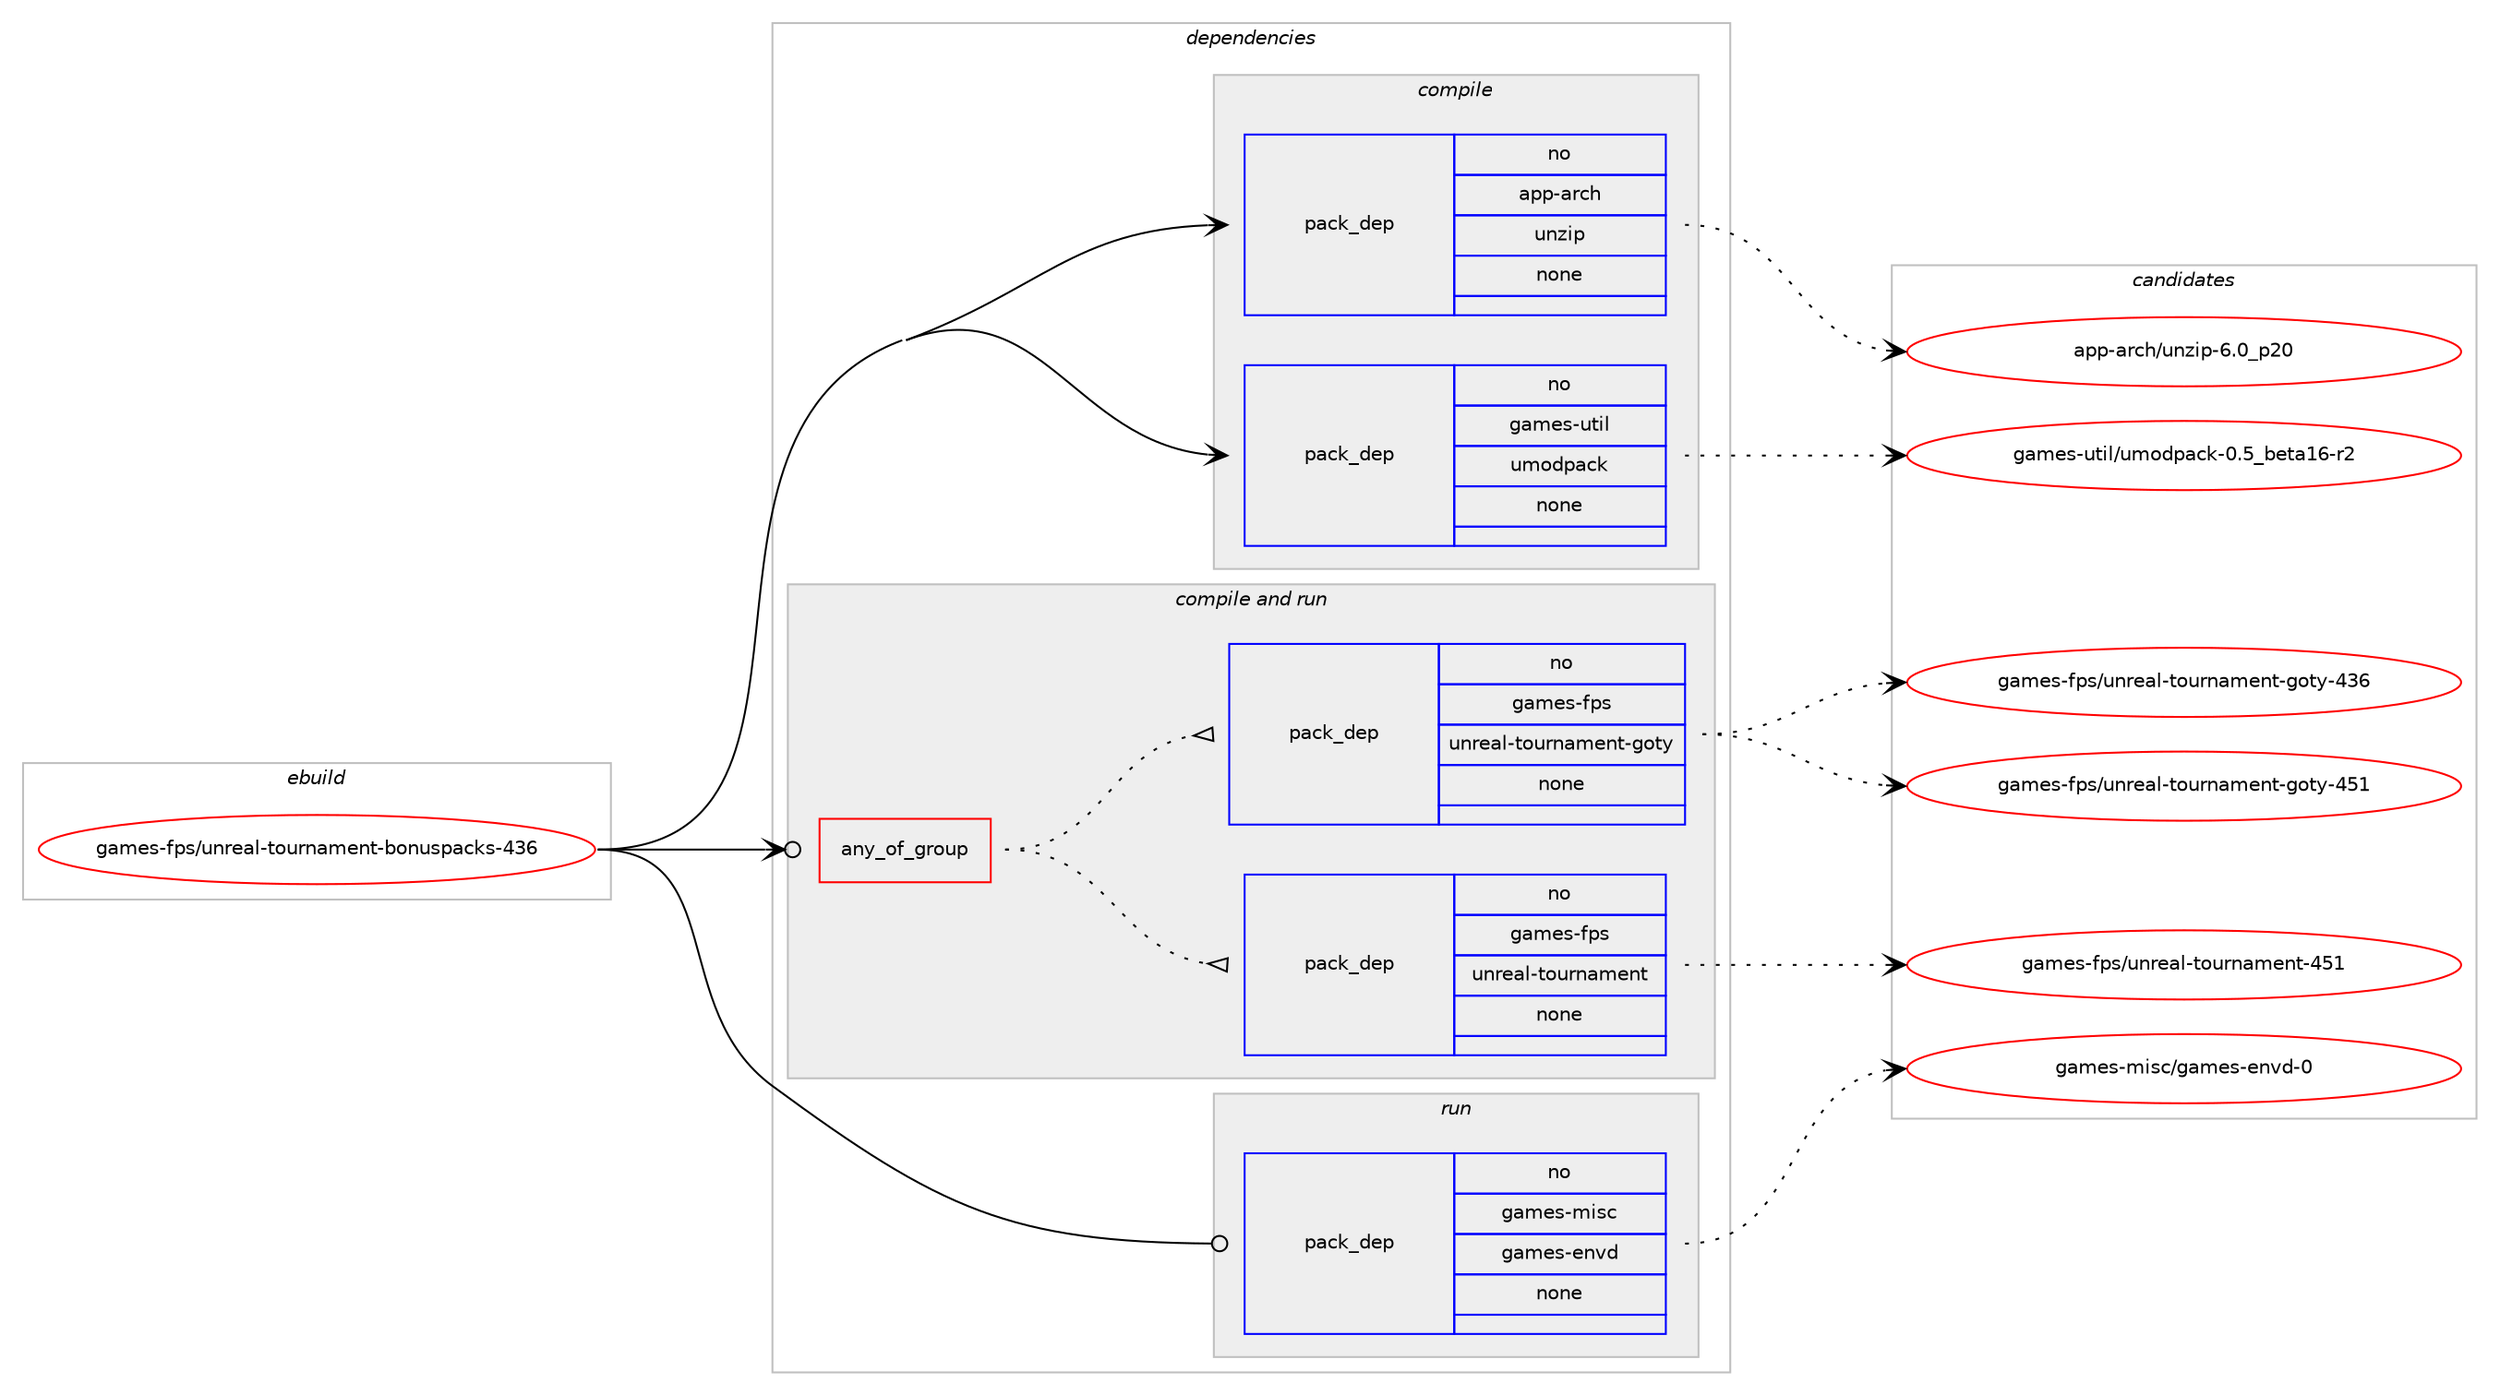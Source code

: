 digraph prolog {

# *************
# Graph options
# *************

newrank=true;
concentrate=true;
compound=true;
graph [rankdir=LR,fontname=Helvetica,fontsize=10,ranksep=1.5];#, ranksep=2.5, nodesep=0.2];
edge  [arrowhead=vee];
node  [fontname=Helvetica,fontsize=10];

# **********
# The ebuild
# **********

subgraph cluster_leftcol {
color=gray;
rank=same;
label=<<i>ebuild</i>>;
id [label="games-fps/unreal-tournament-bonuspacks-436", color=red, width=4, href="../games-fps/unreal-tournament-bonuspacks-436.svg"];
}

# ****************
# The dependencies
# ****************

subgraph cluster_midcol {
color=gray;
label=<<i>dependencies</i>>;
subgraph cluster_compile {
fillcolor="#eeeeee";
style=filled;
label=<<i>compile</i>>;
subgraph pack214328 {
dependency299542 [label=<<TABLE BORDER="0" CELLBORDER="1" CELLSPACING="0" CELLPADDING="4" WIDTH="220"><TR><TD ROWSPAN="6" CELLPADDING="30">pack_dep</TD></TR><TR><TD WIDTH="110">no</TD></TR><TR><TD>app-arch</TD></TR><TR><TD>unzip</TD></TR><TR><TD>none</TD></TR><TR><TD></TD></TR></TABLE>>, shape=none, color=blue];
}
id:e -> dependency299542:w [weight=20,style="solid",arrowhead="vee"];
subgraph pack214329 {
dependency299543 [label=<<TABLE BORDER="0" CELLBORDER="1" CELLSPACING="0" CELLPADDING="4" WIDTH="220"><TR><TD ROWSPAN="6" CELLPADDING="30">pack_dep</TD></TR><TR><TD WIDTH="110">no</TD></TR><TR><TD>games-util</TD></TR><TR><TD>umodpack</TD></TR><TR><TD>none</TD></TR><TR><TD></TD></TR></TABLE>>, shape=none, color=blue];
}
id:e -> dependency299543:w [weight=20,style="solid",arrowhead="vee"];
}
subgraph cluster_compileandrun {
fillcolor="#eeeeee";
style=filled;
label=<<i>compile and run</i>>;
subgraph any4572 {
dependency299544 [label=<<TABLE BORDER="0" CELLBORDER="1" CELLSPACING="0" CELLPADDING="4"><TR><TD CELLPADDING="10">any_of_group</TD></TR></TABLE>>, shape=none, color=red];subgraph pack214330 {
dependency299545 [label=<<TABLE BORDER="0" CELLBORDER="1" CELLSPACING="0" CELLPADDING="4" WIDTH="220"><TR><TD ROWSPAN="6" CELLPADDING="30">pack_dep</TD></TR><TR><TD WIDTH="110">no</TD></TR><TR><TD>games-fps</TD></TR><TR><TD>unreal-tournament</TD></TR><TR><TD>none</TD></TR><TR><TD></TD></TR></TABLE>>, shape=none, color=blue];
}
dependency299544:e -> dependency299545:w [weight=20,style="dotted",arrowhead="oinv"];
subgraph pack214331 {
dependency299546 [label=<<TABLE BORDER="0" CELLBORDER="1" CELLSPACING="0" CELLPADDING="4" WIDTH="220"><TR><TD ROWSPAN="6" CELLPADDING="30">pack_dep</TD></TR><TR><TD WIDTH="110">no</TD></TR><TR><TD>games-fps</TD></TR><TR><TD>unreal-tournament-goty</TD></TR><TR><TD>none</TD></TR><TR><TD></TD></TR></TABLE>>, shape=none, color=blue];
}
dependency299544:e -> dependency299546:w [weight=20,style="dotted",arrowhead="oinv"];
}
id:e -> dependency299544:w [weight=20,style="solid",arrowhead="odotvee"];
}
subgraph cluster_run {
fillcolor="#eeeeee";
style=filled;
label=<<i>run</i>>;
subgraph pack214332 {
dependency299547 [label=<<TABLE BORDER="0" CELLBORDER="1" CELLSPACING="0" CELLPADDING="4" WIDTH="220"><TR><TD ROWSPAN="6" CELLPADDING="30">pack_dep</TD></TR><TR><TD WIDTH="110">no</TD></TR><TR><TD>games-misc</TD></TR><TR><TD>games-envd</TD></TR><TR><TD>none</TD></TR><TR><TD></TD></TR></TABLE>>, shape=none, color=blue];
}
id:e -> dependency299547:w [weight=20,style="solid",arrowhead="odot"];
}
}

# **************
# The candidates
# **************

subgraph cluster_choices {
rank=same;
color=gray;
label=<<i>candidates</i>>;

subgraph choice214328 {
color=black;
nodesep=1;
choice971121124597114991044711711012210511245544648951125048 [label="app-arch/unzip-6.0_p20", color=red, width=4,href="../app-arch/unzip-6.0_p20.svg"];
dependency299542:e -> choice971121124597114991044711711012210511245544648951125048:w [style=dotted,weight="100"];
}
subgraph choice214329 {
color=black;
nodesep=1;
choice10397109101115451171161051084711710911110011297991074548465395981011169749544511450 [label="games-util/umodpack-0.5_beta16-r2", color=red, width=4,href="../games-util/umodpack-0.5_beta16-r2.svg"];
dependency299543:e -> choice10397109101115451171161051084711710911110011297991074548465395981011169749544511450:w [style=dotted,weight="100"];
}
subgraph choice214330 {
color=black;
nodesep=1;
choice10397109101115451021121154711711011410197108451161111171141109710910111011645525349 [label="games-fps/unreal-tournament-451", color=red, width=4,href="../games-fps/unreal-tournament-451.svg"];
dependency299545:e -> choice10397109101115451021121154711711011410197108451161111171141109710910111011645525349:w [style=dotted,weight="100"];
}
subgraph choice214331 {
color=black;
nodesep=1;
choice1039710910111545102112115471171101141019710845116111117114110971091011101164510311111612145525154 [label="games-fps/unreal-tournament-goty-436", color=red, width=4,href="../games-fps/unreal-tournament-goty-436.svg"];
choice1039710910111545102112115471171101141019710845116111117114110971091011101164510311111612145525349 [label="games-fps/unreal-tournament-goty-451", color=red, width=4,href="../games-fps/unreal-tournament-goty-451.svg"];
dependency299546:e -> choice1039710910111545102112115471171101141019710845116111117114110971091011101164510311111612145525154:w [style=dotted,weight="100"];
dependency299546:e -> choice1039710910111545102112115471171101141019710845116111117114110971091011101164510311111612145525349:w [style=dotted,weight="100"];
}
subgraph choice214332 {
color=black;
nodesep=1;
choice1039710910111545109105115994710397109101115451011101181004548 [label="games-misc/games-envd-0", color=red, width=4,href="../games-misc/games-envd-0.svg"];
dependency299547:e -> choice1039710910111545109105115994710397109101115451011101181004548:w [style=dotted,weight="100"];
}
}

}
